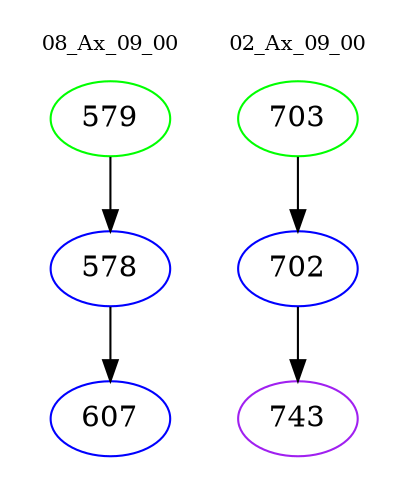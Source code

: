 digraph{
subgraph cluster_0 {
color = white
label = "08_Ax_09_00";
fontsize=10;
T0_579 [label="579", color="green"]
T0_579 -> T0_578 [color="black"]
T0_578 [label="578", color="blue"]
T0_578 -> T0_607 [color="black"]
T0_607 [label="607", color="blue"]
}
subgraph cluster_1 {
color = white
label = "02_Ax_09_00";
fontsize=10;
T1_703 [label="703", color="green"]
T1_703 -> T1_702 [color="black"]
T1_702 [label="702", color="blue"]
T1_702 -> T1_743 [color="black"]
T1_743 [label="743", color="purple"]
}
}
